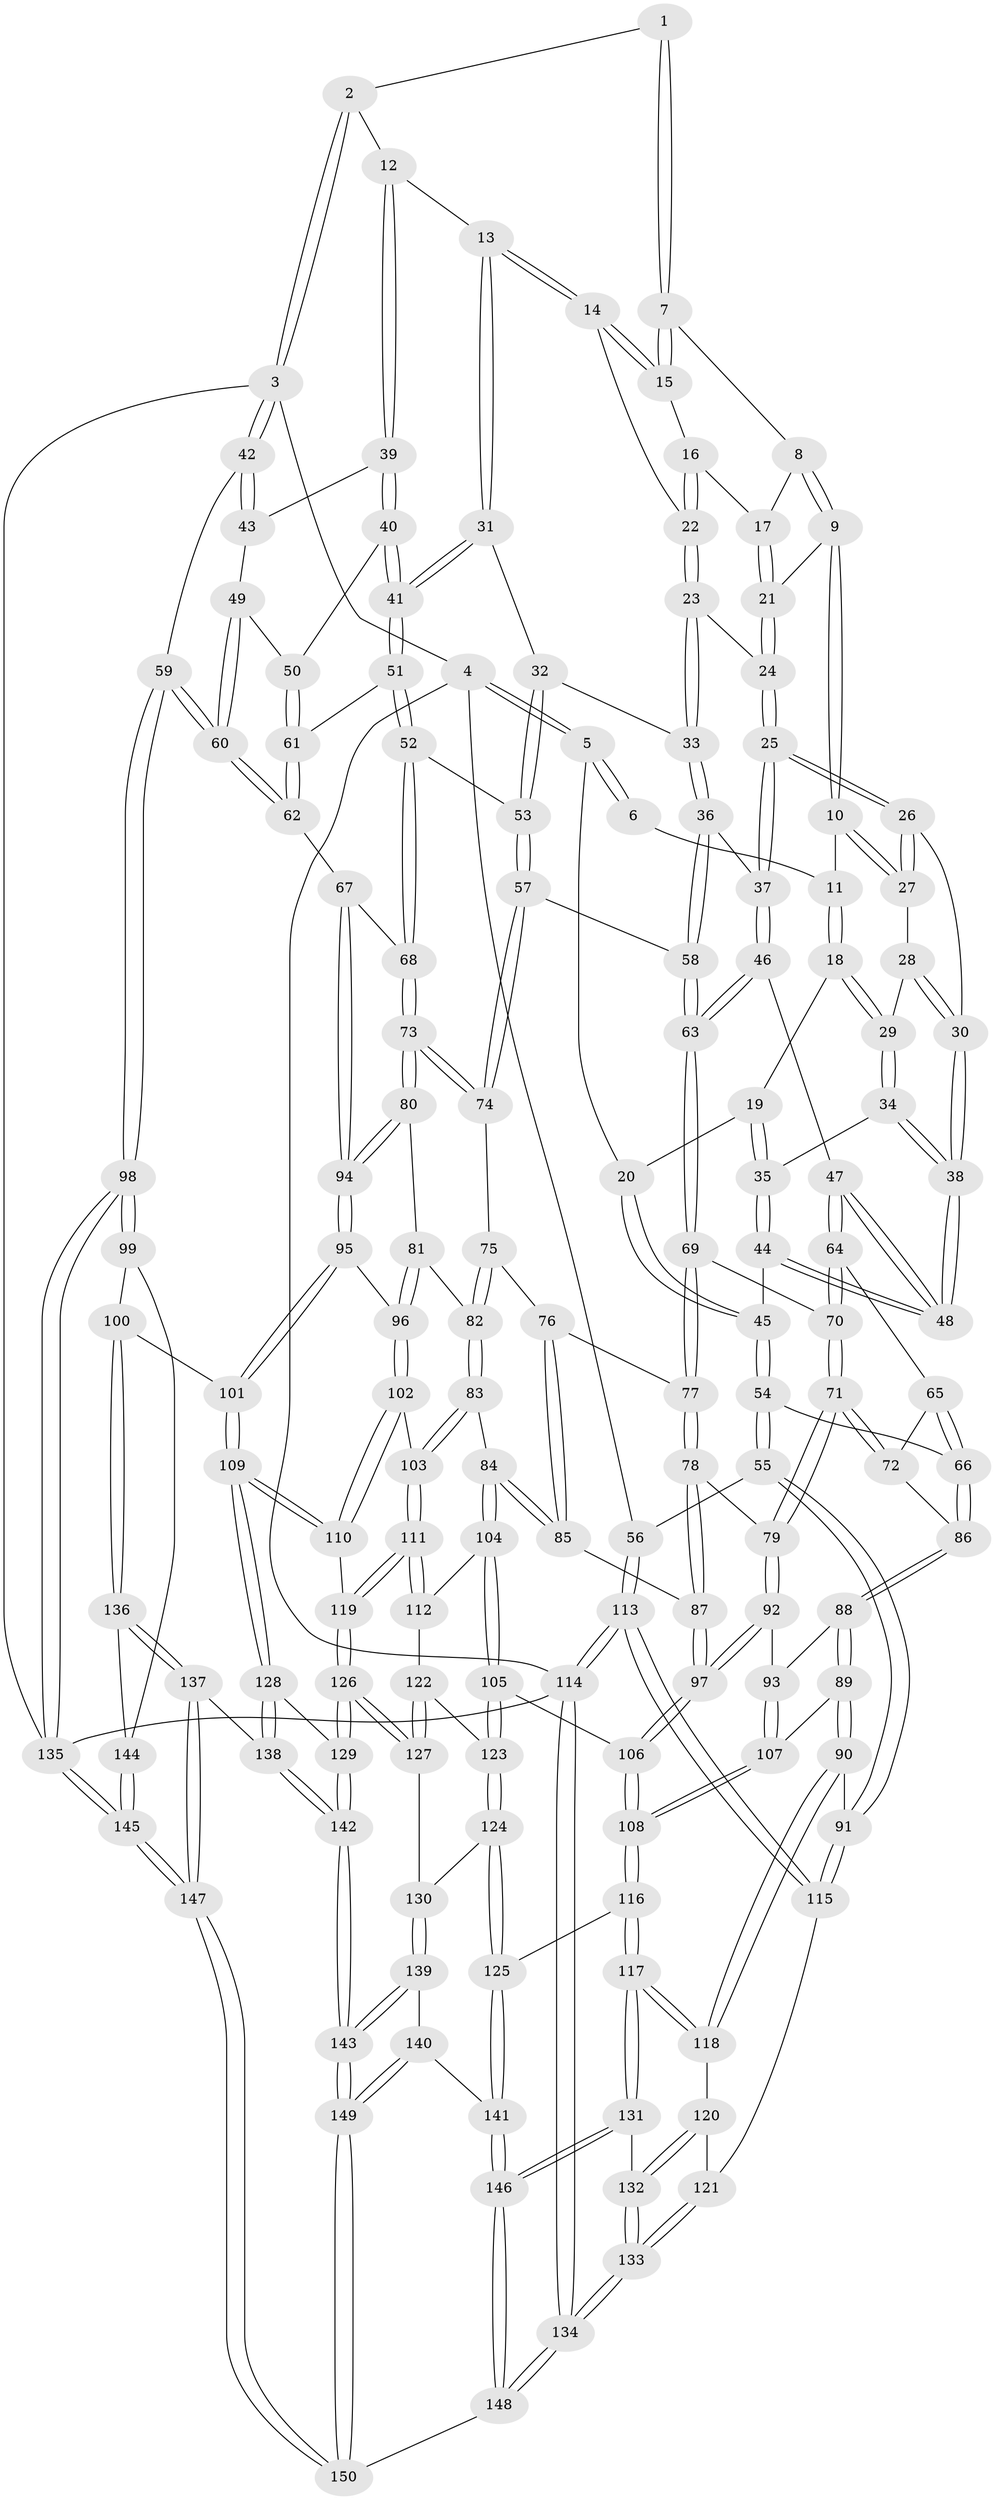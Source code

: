 // Generated by graph-tools (version 1.1) at 2025/38/03/09/25 02:38:23]
// undirected, 150 vertices, 372 edges
graph export_dot {
graph [start="1"]
  node [color=gray90,style=filled];
  1 [pos="+0.4311123699518457+0"];
  2 [pos="+0.756063569194361+0"];
  3 [pos="+1+0"];
  4 [pos="+0+0"];
  5 [pos="+0+0"];
  6 [pos="+0.30359055229880577+0"];
  7 [pos="+0.4808546520299997+0.015224369730709042"];
  8 [pos="+0.48007448618686915+0.017400939679070554"];
  9 [pos="+0.42115066219343755+0.10769392307738576"];
  10 [pos="+0.39287368232699355+0.11181014213911174"];
  11 [pos="+0.35137888487245156+0.05524125286830362"];
  12 [pos="+0.7552076446444573+0.034433288795734"];
  13 [pos="+0.714407107345427+0.064824659121455"];
  14 [pos="+0.6473452311771778+0.07392551456057068"];
  15 [pos="+0.5518409035169308+0.053573147575622745"];
  16 [pos="+0.5176713832089119+0.11131494892810376"];
  17 [pos="+0.5057065821425196+0.09668904286911209"];
  18 [pos="+0.2443440005558009+0.12374299712475395"];
  19 [pos="+0.13000551188317966+0.0557902984839629"];
  20 [pos="+0.05447385509948437+0"];
  21 [pos="+0.43134713153068477+0.11533383423639718"];
  22 [pos="+0.5264429635046802+0.14747608372127746"];
  23 [pos="+0.5175876091914182+0.16330993517341244"];
  24 [pos="+0.4747976153179208+0.15711703449800973"];
  25 [pos="+0.4225924823691075+0.2309254703588545"];
  26 [pos="+0.4021995656291176+0.22239324832996324"];
  27 [pos="+0.3915180116363314+0.11384989898924314"];
  28 [pos="+0.3559489388856815+0.1359153547251558"];
  29 [pos="+0.27192444182279857+0.15639230413680658"];
  30 [pos="+0.35348923676296384+0.23049782662116852"];
  31 [pos="+0.6383227707865854+0.21812659381873034"];
  32 [pos="+0.5958589532276781+0.23996044563203592"];
  33 [pos="+0.5574150441194448+0.2461707960292175"];
  34 [pos="+0.27420878643049673+0.17173804885288305"];
  35 [pos="+0.20085830128541304+0.24334122118061008"];
  36 [pos="+0.5256852804150258+0.2823976942384497"];
  37 [pos="+0.4563695527338869+0.2776288277539884"];
  38 [pos="+0.31742995856960093+0.24719041583184806"];
  39 [pos="+0.8073408621445024+0.08959600959133816"];
  40 [pos="+0.7599748627016009+0.25565411895211093"];
  41 [pos="+0.7222043802149792+0.2985824575745517"];
  42 [pos="+1+0.06346170218786375"];
  43 [pos="+0.9018430842919856+0.14633768849756146"];
  44 [pos="+0.1890409380986902+0.30738584177330935"];
  45 [pos="+0.12436935633185206+0.320809921843581"];
  46 [pos="+0.4097640760296836+0.3277465166910718"];
  47 [pos="+0.30595103397342116+0.3570741953431617"];
  48 [pos="+0.2911093565922467+0.335572985807288"];
  49 [pos="+0.8990365441353845+0.25490996284340606"];
  50 [pos="+0.8513101002347769+0.29322614210719106"];
  51 [pos="+0.7266871966041446+0.35593422978648787"];
  52 [pos="+0.7101256284954175+0.3859529848264466"];
  53 [pos="+0.6714727989406098+0.40295200317564844"];
  54 [pos="+0.007780194419581826+0.43185119190212395"];
  55 [pos="+0+0.44272214726442816"];
  56 [pos="+0+0.44008556870528853"];
  57 [pos="+0.6476790408360759+0.42164876509668275"];
  58 [pos="+0.5498577496559692+0.41220371523543203"];
  59 [pos="+1+0.5460395276495836"];
  60 [pos="+1+0.5299768412790984"];
  61 [pos="+0.8256491431769651+0.3346364048219295"];
  62 [pos="+0.9321989953768121+0.5008072730442427"];
  63 [pos="+0.5030647614080835+0.4475379663485449"];
  64 [pos="+0.3060964585655059+0.35929394319997776"];
  65 [pos="+0.29344447006254265+0.40331009428683856"];
  66 [pos="+0.11755435615401692+0.49218472508582295"];
  67 [pos="+0.869920257399435+0.5066328305421112"];
  68 [pos="+0.8576753980759919+0.5064506237377231"];
  69 [pos="+0.49391657469487404+0.4601775346872958"];
  70 [pos="+0.462153395289434+0.4638393255401263"];
  71 [pos="+0.3410580704596252+0.539901453276074"];
  72 [pos="+0.31627503709311033+0.5095834935926418"];
  73 [pos="+0.7578717299038963+0.5615003147918617"];
  74 [pos="+0.6514785088025854+0.4438795986377891"];
  75 [pos="+0.6340648905551879+0.531450340342816"];
  76 [pos="+0.5997715172318181+0.5477328221307236"];
  77 [pos="+0.5118267339238239+0.5312516642096938"];
  78 [pos="+0.5037805443360478+0.570361643631803"];
  79 [pos="+0.34173651575142205+0.5648874085394194"];
  80 [pos="+0.7566896267791827+0.5630941915445627"];
  81 [pos="+0.7417190970467982+0.5797419721370723"];
  82 [pos="+0.6865425133012688+0.5980657470125702"];
  83 [pos="+0.6524935392786299+0.6470487362689711"];
  84 [pos="+0.646012724179468+0.6490710452908376"];
  85 [pos="+0.5965155619784762+0.6036245360723536"];
  86 [pos="+0.1468367599593547+0.526828429102488"];
  87 [pos="+0.5059808687722162+0.6044717098704093"];
  88 [pos="+0.1566198468221515+0.554965748920661"];
  89 [pos="+0.16176691504971086+0.6539037499872612"];
  90 [pos="+0.1565068443807785+0.6640102267625319"];
  91 [pos="+0.09478174129750776+0.678323972083752"];
  92 [pos="+0.3390976893219046+0.579923164337066"];
  93 [pos="+0.32759816501990485+0.6030677268170042"];
  94 [pos="+0.81577616876522+0.6438669682887754"];
  95 [pos="+0.8146013872367062+0.6726691473959476"];
  96 [pos="+0.7558475462828484+0.624362479542449"];
  97 [pos="+0.4955193128556932+0.6390330530005385"];
  98 [pos="+1+0.6318992216784617"];
  99 [pos="+1+0.7250251263462394"];
  100 [pos="+0.9624651362758307+0.7370084598457443"];
  101 [pos="+0.8595526974642794+0.7668673336278063"];
  102 [pos="+0.7382413929430263+0.7023964744014086"];
  103 [pos="+0.7064897191177569+0.6973024901643999"];
  104 [pos="+0.6307170928652406+0.6641451749308772"];
  105 [pos="+0.5040027856140867+0.6971478676999414"];
  106 [pos="+0.4981898975412444+0.6951169608745126"];
  107 [pos="+0.3204761078664287+0.6405152188569249"];
  108 [pos="+0.3651231669227811+0.7825027581602849"];
  109 [pos="+0.8572649333325102+0.7682686613363635"];
  110 [pos="+0.7867913259913495+0.737692771461904"];
  111 [pos="+0.66935742450239+0.7667651999845527"];
  112 [pos="+0.63232388837013+0.7479970500819039"];
  113 [pos="+0+0.7305457573916873"];
  114 [pos="+0+1"];
  115 [pos="+0.03784143961896906+0.7341351110080908"];
  116 [pos="+0.3560558266139519+0.8070267363340263"];
  117 [pos="+0.30914419030738766+0.8295097679368506"];
  118 [pos="+0.18599042373473254+0.7361491482785968"];
  119 [pos="+0.6736159714058608+0.7745091765424391"];
  120 [pos="+0.09975556334815996+0.7999030087719403"];
  121 [pos="+0.08990473318008665+0.8005777390967119"];
  122 [pos="+0.5979176296471951+0.7624450214110696"];
  123 [pos="+0.567441091369318+0.767423692996807"];
  124 [pos="+0.5633241038296699+0.8242636416332279"];
  125 [pos="+0.3880365172711453+0.8335301965547679"];
  126 [pos="+0.6846067642220715+0.8468692155902054"];
  127 [pos="+0.6533772608990827+0.8446453304120072"];
  128 [pos="+0.8273892939911615+0.8166977655680805"];
  129 [pos="+0.7024741590225279+0.8620135802193273"];
  130 [pos="+0.5804372732441286+0.851355198949671"];
  131 [pos="+0.2961671033231643+0.8462083484221454"];
  132 [pos="+0.22907130837095155+0.88669429215298"];
  133 [pos="+0+1"];
  134 [pos="+0+1"];
  135 [pos="+1+1"];
  136 [pos="+0.8994795598604622+0.9440299977569765"];
  137 [pos="+0.8748416782431487+0.9634009163347257"];
  138 [pos="+0.8445673576079463+0.9234543640172916"];
  139 [pos="+0.5586617135861688+0.9114915162400191"];
  140 [pos="+0.46692878192968384+0.9193142463521832"];
  141 [pos="+0.4484146431889077+0.9147378427448059"];
  142 [pos="+0.6851754461111912+0.9873718897521732"];
  143 [pos="+0.6620476021075615+1"];
  144 [pos="+0.9530808878694259+0.9078026410662128"];
  145 [pos="+1+1"];
  146 [pos="+0.3698076635852299+1"];
  147 [pos="+0.9740336648602853+1"];
  148 [pos="+0.36773168438222403+1"];
  149 [pos="+0.655840629055186+1"];
  150 [pos="+0.6577209142677619+1"];
  1 -- 2;
  1 -- 7;
  1 -- 7;
  2 -- 3;
  2 -- 3;
  2 -- 12;
  3 -- 4;
  3 -- 42;
  3 -- 42;
  3 -- 135;
  4 -- 5;
  4 -- 5;
  4 -- 56;
  4 -- 114;
  5 -- 6;
  5 -- 6;
  5 -- 20;
  6 -- 11;
  7 -- 8;
  7 -- 15;
  7 -- 15;
  8 -- 9;
  8 -- 9;
  8 -- 17;
  9 -- 10;
  9 -- 10;
  9 -- 21;
  10 -- 11;
  10 -- 27;
  10 -- 27;
  11 -- 18;
  11 -- 18;
  12 -- 13;
  12 -- 39;
  12 -- 39;
  13 -- 14;
  13 -- 14;
  13 -- 31;
  13 -- 31;
  14 -- 15;
  14 -- 15;
  14 -- 22;
  15 -- 16;
  16 -- 17;
  16 -- 22;
  16 -- 22;
  17 -- 21;
  17 -- 21;
  18 -- 19;
  18 -- 29;
  18 -- 29;
  19 -- 20;
  19 -- 35;
  19 -- 35;
  20 -- 45;
  20 -- 45;
  21 -- 24;
  21 -- 24;
  22 -- 23;
  22 -- 23;
  23 -- 24;
  23 -- 33;
  23 -- 33;
  24 -- 25;
  24 -- 25;
  25 -- 26;
  25 -- 26;
  25 -- 37;
  25 -- 37;
  26 -- 27;
  26 -- 27;
  26 -- 30;
  27 -- 28;
  28 -- 29;
  28 -- 30;
  28 -- 30;
  29 -- 34;
  29 -- 34;
  30 -- 38;
  30 -- 38;
  31 -- 32;
  31 -- 41;
  31 -- 41;
  32 -- 33;
  32 -- 53;
  32 -- 53;
  33 -- 36;
  33 -- 36;
  34 -- 35;
  34 -- 38;
  34 -- 38;
  35 -- 44;
  35 -- 44;
  36 -- 37;
  36 -- 58;
  36 -- 58;
  37 -- 46;
  37 -- 46;
  38 -- 48;
  38 -- 48;
  39 -- 40;
  39 -- 40;
  39 -- 43;
  40 -- 41;
  40 -- 41;
  40 -- 50;
  41 -- 51;
  41 -- 51;
  42 -- 43;
  42 -- 43;
  42 -- 59;
  43 -- 49;
  44 -- 45;
  44 -- 48;
  44 -- 48;
  45 -- 54;
  45 -- 54;
  46 -- 47;
  46 -- 63;
  46 -- 63;
  47 -- 48;
  47 -- 48;
  47 -- 64;
  47 -- 64;
  49 -- 50;
  49 -- 60;
  49 -- 60;
  50 -- 61;
  50 -- 61;
  51 -- 52;
  51 -- 52;
  51 -- 61;
  52 -- 53;
  52 -- 68;
  52 -- 68;
  53 -- 57;
  53 -- 57;
  54 -- 55;
  54 -- 55;
  54 -- 66;
  55 -- 56;
  55 -- 91;
  55 -- 91;
  56 -- 113;
  56 -- 113;
  57 -- 58;
  57 -- 74;
  57 -- 74;
  58 -- 63;
  58 -- 63;
  59 -- 60;
  59 -- 60;
  59 -- 98;
  59 -- 98;
  60 -- 62;
  60 -- 62;
  61 -- 62;
  61 -- 62;
  62 -- 67;
  63 -- 69;
  63 -- 69;
  64 -- 65;
  64 -- 70;
  64 -- 70;
  65 -- 66;
  65 -- 66;
  65 -- 72;
  66 -- 86;
  66 -- 86;
  67 -- 68;
  67 -- 94;
  67 -- 94;
  68 -- 73;
  68 -- 73;
  69 -- 70;
  69 -- 77;
  69 -- 77;
  70 -- 71;
  70 -- 71;
  71 -- 72;
  71 -- 72;
  71 -- 79;
  71 -- 79;
  72 -- 86;
  73 -- 74;
  73 -- 74;
  73 -- 80;
  73 -- 80;
  74 -- 75;
  75 -- 76;
  75 -- 82;
  75 -- 82;
  76 -- 77;
  76 -- 85;
  76 -- 85;
  77 -- 78;
  77 -- 78;
  78 -- 79;
  78 -- 87;
  78 -- 87;
  79 -- 92;
  79 -- 92;
  80 -- 81;
  80 -- 94;
  80 -- 94;
  81 -- 82;
  81 -- 96;
  81 -- 96;
  82 -- 83;
  82 -- 83;
  83 -- 84;
  83 -- 103;
  83 -- 103;
  84 -- 85;
  84 -- 85;
  84 -- 104;
  84 -- 104;
  85 -- 87;
  86 -- 88;
  86 -- 88;
  87 -- 97;
  87 -- 97;
  88 -- 89;
  88 -- 89;
  88 -- 93;
  89 -- 90;
  89 -- 90;
  89 -- 107;
  90 -- 91;
  90 -- 118;
  90 -- 118;
  91 -- 115;
  91 -- 115;
  92 -- 93;
  92 -- 97;
  92 -- 97;
  93 -- 107;
  93 -- 107;
  94 -- 95;
  94 -- 95;
  95 -- 96;
  95 -- 101;
  95 -- 101;
  96 -- 102;
  96 -- 102;
  97 -- 106;
  97 -- 106;
  98 -- 99;
  98 -- 99;
  98 -- 135;
  98 -- 135;
  99 -- 100;
  99 -- 144;
  100 -- 101;
  100 -- 136;
  100 -- 136;
  101 -- 109;
  101 -- 109;
  102 -- 103;
  102 -- 110;
  102 -- 110;
  103 -- 111;
  103 -- 111;
  104 -- 105;
  104 -- 105;
  104 -- 112;
  105 -- 106;
  105 -- 123;
  105 -- 123;
  106 -- 108;
  106 -- 108;
  107 -- 108;
  107 -- 108;
  108 -- 116;
  108 -- 116;
  109 -- 110;
  109 -- 110;
  109 -- 128;
  109 -- 128;
  110 -- 119;
  111 -- 112;
  111 -- 112;
  111 -- 119;
  111 -- 119;
  112 -- 122;
  113 -- 114;
  113 -- 114;
  113 -- 115;
  113 -- 115;
  114 -- 134;
  114 -- 134;
  114 -- 135;
  115 -- 121;
  116 -- 117;
  116 -- 117;
  116 -- 125;
  117 -- 118;
  117 -- 118;
  117 -- 131;
  117 -- 131;
  118 -- 120;
  119 -- 126;
  119 -- 126;
  120 -- 121;
  120 -- 132;
  120 -- 132;
  121 -- 133;
  121 -- 133;
  122 -- 123;
  122 -- 127;
  122 -- 127;
  123 -- 124;
  123 -- 124;
  124 -- 125;
  124 -- 125;
  124 -- 130;
  125 -- 141;
  125 -- 141;
  126 -- 127;
  126 -- 127;
  126 -- 129;
  126 -- 129;
  127 -- 130;
  128 -- 129;
  128 -- 138;
  128 -- 138;
  129 -- 142;
  129 -- 142;
  130 -- 139;
  130 -- 139;
  131 -- 132;
  131 -- 146;
  131 -- 146;
  132 -- 133;
  132 -- 133;
  133 -- 134;
  133 -- 134;
  134 -- 148;
  134 -- 148;
  135 -- 145;
  135 -- 145;
  136 -- 137;
  136 -- 137;
  136 -- 144;
  137 -- 138;
  137 -- 147;
  137 -- 147;
  138 -- 142;
  138 -- 142;
  139 -- 140;
  139 -- 143;
  139 -- 143;
  140 -- 141;
  140 -- 149;
  140 -- 149;
  141 -- 146;
  141 -- 146;
  142 -- 143;
  142 -- 143;
  143 -- 149;
  143 -- 149;
  144 -- 145;
  144 -- 145;
  145 -- 147;
  145 -- 147;
  146 -- 148;
  146 -- 148;
  147 -- 150;
  147 -- 150;
  148 -- 150;
  149 -- 150;
  149 -- 150;
}
